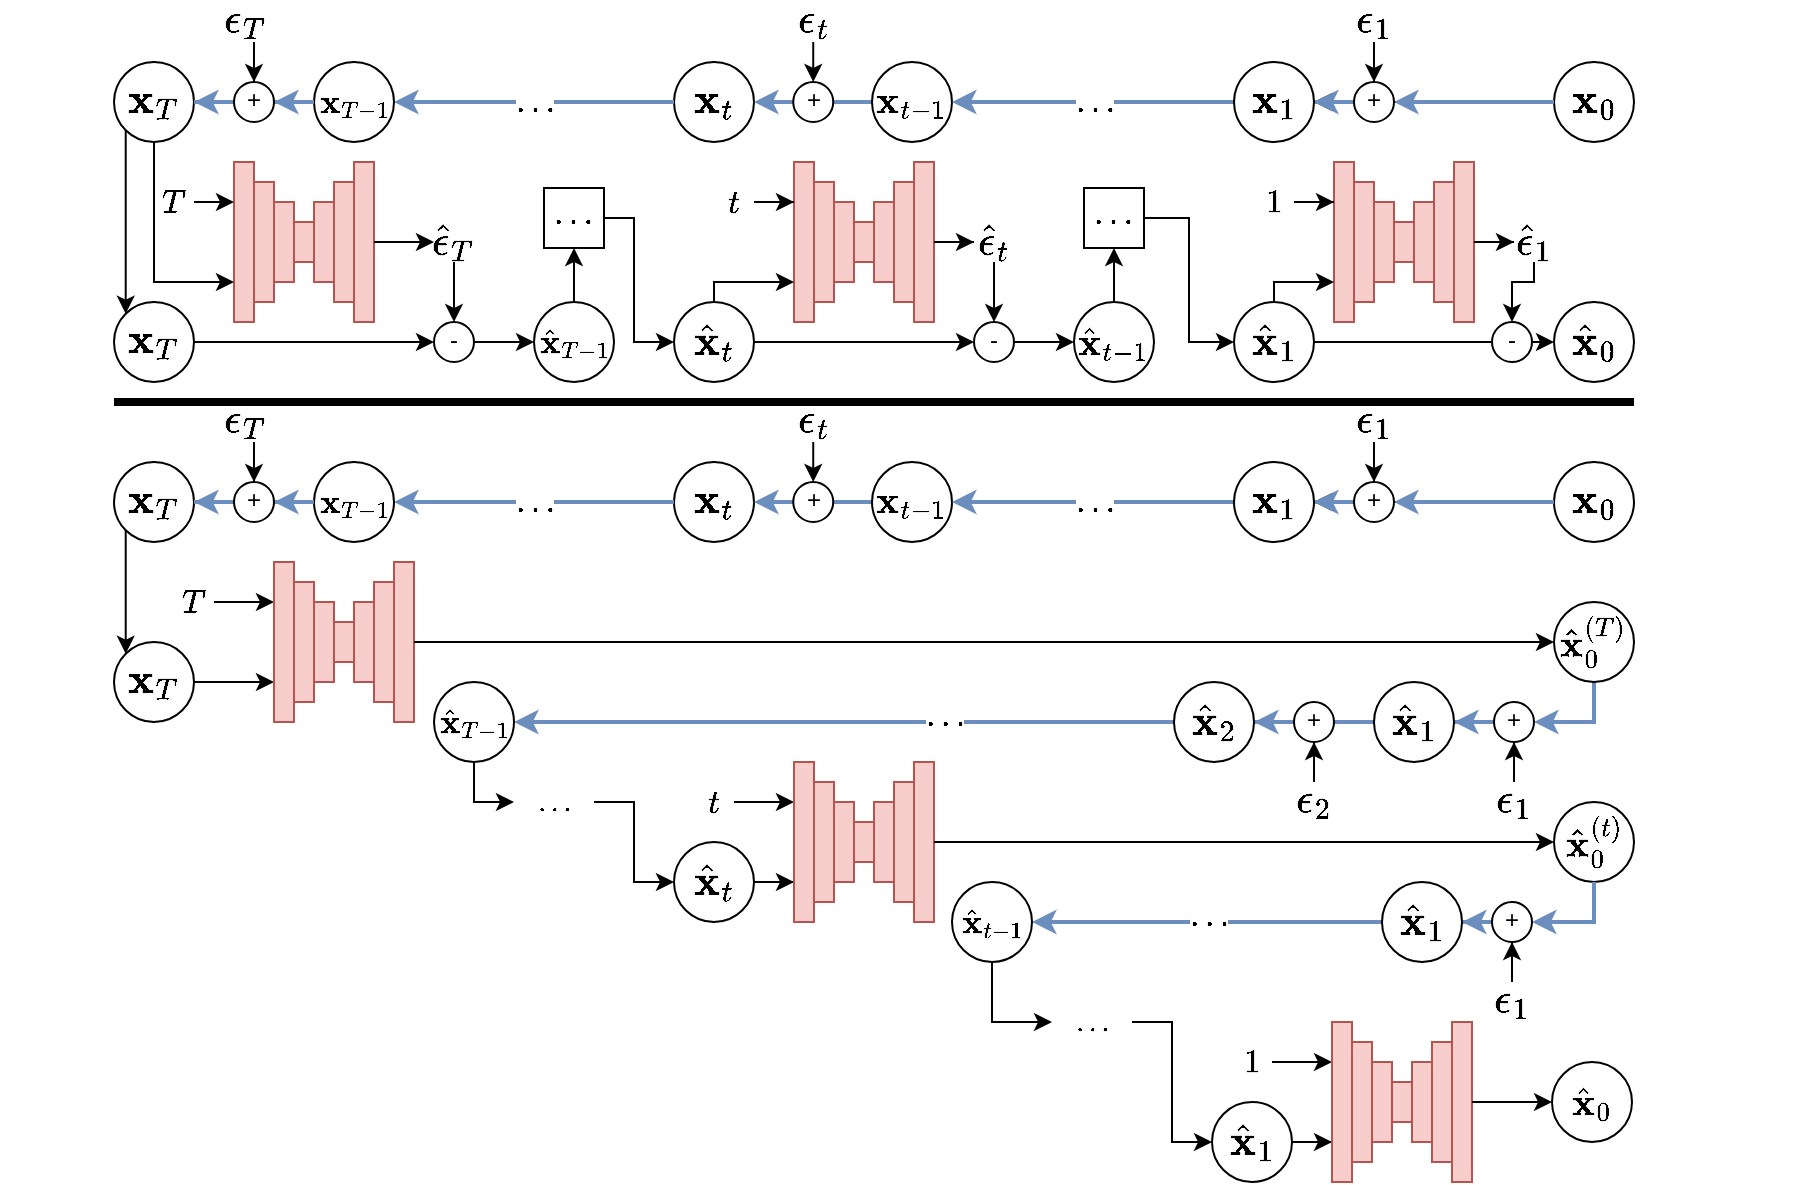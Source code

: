 <mxfile version="24.7.17">
  <diagram name="Page-1" id="1WE568LWMVHtuKM3JDja">
    <mxGraphModel dx="-811" dy="588" grid="1" gridSize="10" guides="1" tooltips="1" connect="1" arrows="1" fold="1" page="1" pageScale="1" pageWidth="827" pageHeight="1169" background="none" math="1" shadow="0">
      <root>
        <mxCell id="0" />
        <mxCell id="1" parent="0" />
        <mxCell id="pY1jZxHgJ3CI3KXNFTr0-70" value="" style="group" parent="1" vertex="1" connectable="0">
          <mxGeometry x="2020" y="130" width="70" height="80" as="geometry" />
        </mxCell>
        <mxCell id="pY1jZxHgJ3CI3KXNFTr0-71" value="" style="rounded=0;whiteSpace=wrap;html=1;fillColor=#f8cecc;strokeColor=#b85450;" parent="pY1jZxHgJ3CI3KXNFTr0-70" vertex="1">
          <mxGeometry width="10" height="80" as="geometry" />
        </mxCell>
        <mxCell id="pY1jZxHgJ3CI3KXNFTr0-72" value="" style="rounded=0;whiteSpace=wrap;html=1;fillColor=#f8cecc;strokeColor=#b85450;" parent="pY1jZxHgJ3CI3KXNFTr0-70" vertex="1">
          <mxGeometry x="10" y="10" width="10" height="60" as="geometry" />
        </mxCell>
        <mxCell id="pY1jZxHgJ3CI3KXNFTr0-73" value="" style="rounded=0;whiteSpace=wrap;html=1;fillColor=#f8cecc;strokeColor=#b85450;" parent="pY1jZxHgJ3CI3KXNFTr0-70" vertex="1">
          <mxGeometry x="20" y="20" width="10" height="40" as="geometry" />
        </mxCell>
        <mxCell id="pY1jZxHgJ3CI3KXNFTr0-74" value="" style="rounded=0;whiteSpace=wrap;html=1;fillColor=#f8cecc;strokeColor=#b85450;" parent="pY1jZxHgJ3CI3KXNFTr0-70" vertex="1">
          <mxGeometry x="30" y="30" width="10" height="20" as="geometry" />
        </mxCell>
        <mxCell id="pY1jZxHgJ3CI3KXNFTr0-75" value="" style="rounded=0;whiteSpace=wrap;html=1;fillColor=#f8cecc;strokeColor=#b85450;" parent="pY1jZxHgJ3CI3KXNFTr0-70" vertex="1">
          <mxGeometry x="40" y="20" width="10" height="40" as="geometry" />
        </mxCell>
        <mxCell id="pY1jZxHgJ3CI3KXNFTr0-76" value="" style="rounded=0;whiteSpace=wrap;html=1;fillColor=#f8cecc;strokeColor=#b85450;" parent="pY1jZxHgJ3CI3KXNFTr0-70" vertex="1">
          <mxGeometry x="50" y="10" width="10" height="60" as="geometry" />
        </mxCell>
        <mxCell id="pY1jZxHgJ3CI3KXNFTr0-77" value="" style="rounded=0;whiteSpace=wrap;html=1;fillColor=#f8cecc;strokeColor=#b85450;" parent="pY1jZxHgJ3CI3KXNFTr0-70" vertex="1">
          <mxGeometry x="60" width="10" height="80" as="geometry" />
        </mxCell>
        <mxCell id="pY1jZxHgJ3CI3KXNFTr0-83" value="" style="group" parent="1" vertex="1" connectable="0">
          <mxGeometry x="2290" y="130" width="70" height="80" as="geometry" />
        </mxCell>
        <mxCell id="pY1jZxHgJ3CI3KXNFTr0-84" value="" style="rounded=0;whiteSpace=wrap;html=1;fillColor=#f8cecc;strokeColor=#b85450;" parent="pY1jZxHgJ3CI3KXNFTr0-83" vertex="1">
          <mxGeometry width="10" height="80" as="geometry" />
        </mxCell>
        <mxCell id="pY1jZxHgJ3CI3KXNFTr0-85" value="" style="rounded=0;whiteSpace=wrap;html=1;fillColor=#f8cecc;strokeColor=#b85450;" parent="pY1jZxHgJ3CI3KXNFTr0-83" vertex="1">
          <mxGeometry x="10" y="10" width="10" height="60" as="geometry" />
        </mxCell>
        <mxCell id="pY1jZxHgJ3CI3KXNFTr0-86" value="" style="rounded=0;whiteSpace=wrap;html=1;fillColor=#f8cecc;strokeColor=#b85450;" parent="pY1jZxHgJ3CI3KXNFTr0-83" vertex="1">
          <mxGeometry x="20" y="20" width="10" height="40" as="geometry" />
        </mxCell>
        <mxCell id="pY1jZxHgJ3CI3KXNFTr0-87" value="" style="rounded=0;whiteSpace=wrap;html=1;fillColor=#f8cecc;strokeColor=#b85450;" parent="pY1jZxHgJ3CI3KXNFTr0-83" vertex="1">
          <mxGeometry x="30" y="30" width="10" height="20" as="geometry" />
        </mxCell>
        <mxCell id="pY1jZxHgJ3CI3KXNFTr0-88" value="" style="rounded=0;whiteSpace=wrap;html=1;fillColor=#f8cecc;strokeColor=#b85450;" parent="pY1jZxHgJ3CI3KXNFTr0-83" vertex="1">
          <mxGeometry x="40" y="20" width="10" height="40" as="geometry" />
        </mxCell>
        <mxCell id="pY1jZxHgJ3CI3KXNFTr0-89" value="" style="rounded=0;whiteSpace=wrap;html=1;fillColor=#f8cecc;strokeColor=#b85450;" parent="pY1jZxHgJ3CI3KXNFTr0-83" vertex="1">
          <mxGeometry x="50" y="10" width="10" height="60" as="geometry" />
        </mxCell>
        <mxCell id="pY1jZxHgJ3CI3KXNFTr0-90" value="" style="rounded=0;whiteSpace=wrap;html=1;fillColor=#f8cecc;strokeColor=#b85450;" parent="pY1jZxHgJ3CI3KXNFTr0-83" vertex="1">
          <mxGeometry x="60" width="10" height="80" as="geometry" />
        </mxCell>
        <mxCell id="pY1jZxHgJ3CI3KXNFTr0-92" value="&#xa;" style="group" parent="1" vertex="1" connectable="0">
          <mxGeometry x="1740" y="130" width="70" height="80" as="geometry" />
        </mxCell>
        <mxCell id="pY1jZxHgJ3CI3KXNFTr0-93" value="" style="rounded=0;whiteSpace=wrap;html=1;fillColor=#f8cecc;strokeColor=#b85450;" parent="pY1jZxHgJ3CI3KXNFTr0-92" vertex="1">
          <mxGeometry width="10" height="80" as="geometry" />
        </mxCell>
        <mxCell id="pY1jZxHgJ3CI3KXNFTr0-94" value="" style="rounded=0;whiteSpace=wrap;html=1;fillColor=#f8cecc;strokeColor=#b85450;" parent="pY1jZxHgJ3CI3KXNFTr0-92" vertex="1">
          <mxGeometry x="10" y="10" width="10" height="60" as="geometry" />
        </mxCell>
        <mxCell id="pY1jZxHgJ3CI3KXNFTr0-95" value="" style="rounded=0;whiteSpace=wrap;html=1;fillColor=#f8cecc;strokeColor=#b85450;" parent="pY1jZxHgJ3CI3KXNFTr0-92" vertex="1">
          <mxGeometry x="20" y="20" width="10" height="40" as="geometry" />
        </mxCell>
        <mxCell id="pY1jZxHgJ3CI3KXNFTr0-96" value="" style="rounded=0;whiteSpace=wrap;html=1;fillColor=#f8cecc;strokeColor=#b85450;" parent="pY1jZxHgJ3CI3KXNFTr0-92" vertex="1">
          <mxGeometry x="30" y="30" width="10" height="20" as="geometry" />
        </mxCell>
        <mxCell id="pY1jZxHgJ3CI3KXNFTr0-97" value="" style="rounded=0;whiteSpace=wrap;html=1;fillColor=#f8cecc;strokeColor=#b85450;" parent="pY1jZxHgJ3CI3KXNFTr0-92" vertex="1">
          <mxGeometry x="40" y="20" width="10" height="40" as="geometry" />
        </mxCell>
        <mxCell id="pY1jZxHgJ3CI3KXNFTr0-98" value="" style="rounded=0;whiteSpace=wrap;html=1;fillColor=#f8cecc;strokeColor=#b85450;" parent="pY1jZxHgJ3CI3KXNFTr0-92" vertex="1">
          <mxGeometry x="50" y="10" width="10" height="60" as="geometry" />
        </mxCell>
        <mxCell id="pY1jZxHgJ3CI3KXNFTr0-99" value="" style="rounded=0;whiteSpace=wrap;html=1;fillColor=#f8cecc;strokeColor=#b85450;" parent="pY1jZxHgJ3CI3KXNFTr0-92" vertex="1">
          <mxGeometry x="60" width="10" height="80" as="geometry" />
        </mxCell>
        <mxCell id="F7V0XHEb_DyPJBrBkUIh-5" style="edgeStyle=orthogonalEdgeStyle;rounded=0;orthogonalLoop=1;jettySize=auto;html=1;entryX=0.5;entryY=0;entryDx=0;entryDy=0;" parent="1" source="pY1jZxHgJ3CI3KXNFTr0-109" target="tjQHPkJ3rP1CHwiMBpwy-109" edge="1">
          <mxGeometry relative="1" as="geometry" />
        </mxCell>
        <mxCell id="pY1jZxHgJ3CI3KXNFTr0-109" value="$$\hat{\epsilon}_{T}$$" style="text;html=1;align=center;verticalAlign=middle;whiteSpace=wrap;rounded=0;fontSize=18;" parent="1" vertex="1">
          <mxGeometry x="1840" y="160" width="20" height="20" as="geometry" />
        </mxCell>
        <mxCell id="F7V0XHEb_DyPJBrBkUIh-3" style="edgeStyle=orthogonalEdgeStyle;rounded=0;orthogonalLoop=1;jettySize=auto;html=1;entryX=0.5;entryY=0;entryDx=0;entryDy=0;" parent="1" source="pY1jZxHgJ3CI3KXNFTr0-113" target="tjQHPkJ3rP1CHwiMBpwy-119" edge="1">
          <mxGeometry relative="1" as="geometry" />
        </mxCell>
        <mxCell id="pY1jZxHgJ3CI3KXNFTr0-113" value="$$\hat{\epsilon}_{t}$$" style="text;html=1;align=center;verticalAlign=middle;whiteSpace=wrap;rounded=0;fontSize=18;" parent="1" vertex="1">
          <mxGeometry x="2110" y="160" width="20" height="20" as="geometry" />
        </mxCell>
        <mxCell id="yzG6jV1Aqq2Yb8oF7Ht_-13" style="edgeStyle=orthogonalEdgeStyle;rounded=0;orthogonalLoop=1;jettySize=auto;html=1;entryX=0.5;entryY=0;entryDx=0;entryDy=0;exitX=0.5;exitY=1;exitDx=0;exitDy=0;" edge="1" parent="1" source="pY1jZxHgJ3CI3KXNFTr0-115" target="yzG6jV1Aqq2Yb8oF7Ht_-12">
          <mxGeometry relative="1" as="geometry">
            <Array as="points">
              <mxPoint x="2390" y="190" />
              <mxPoint x="2379" y="190" />
            </Array>
          </mxGeometry>
        </mxCell>
        <mxCell id="pY1jZxHgJ3CI3KXNFTr0-115" value="$$\hat{\epsilon}_{1}$$" style="text;html=1;align=center;verticalAlign=middle;whiteSpace=wrap;rounded=0;fontSize=18;" parent="1" vertex="1">
          <mxGeometry x="2380" y="160" width="20" height="20" as="geometry" />
        </mxCell>
        <mxCell id="pY1jZxHgJ3CI3KXNFTr0-150" value="$$\hat{\mathbf{x}}_{0}$$" style="ellipse;whiteSpace=wrap;html=1;aspect=fixed;fontSize=18;fillColor=default;" parent="1" vertex="1">
          <mxGeometry x="2400" y="200" width="40" height="40" as="geometry" />
        </mxCell>
        <mxCell id="pY1jZxHgJ3CI3KXNFTr0-280" style="edgeStyle=orthogonalEdgeStyle;rounded=0;orthogonalLoop=1;jettySize=auto;html=1;entryX=0;entryY=0.25;entryDx=0;entryDy=0;" parent="1" target="pY1jZxHgJ3CI3KXNFTr0-93" edge="1">
          <mxGeometry relative="1" as="geometry">
            <mxPoint x="1720" y="150.029" as="sourcePoint" />
          </mxGeometry>
        </mxCell>
        <mxCell id="pY1jZxHgJ3CI3KXNFTr0-279" value="$$T$$" style="text;html=1;align=center;verticalAlign=middle;whiteSpace=wrap;rounded=0;fontSize=14;" parent="1" vertex="1">
          <mxGeometry x="1700" y="135" width="20" height="30" as="geometry" />
        </mxCell>
        <mxCell id="pY1jZxHgJ3CI3KXNFTr0-299" style="edgeStyle=orthogonalEdgeStyle;rounded=0;orthogonalLoop=1;jettySize=auto;html=1;entryX=0;entryY=0.25;entryDx=0;entryDy=0;" parent="1" source="pY1jZxHgJ3CI3KXNFTr0-281" target="pY1jZxHgJ3CI3KXNFTr0-71" edge="1">
          <mxGeometry relative="1" as="geometry" />
        </mxCell>
        <mxCell id="pY1jZxHgJ3CI3KXNFTr0-281" value="$$t$$" style="text;html=1;align=center;verticalAlign=middle;whiteSpace=wrap;rounded=0;fontSize=14;" parent="1" vertex="1">
          <mxGeometry x="1980" y="135" width="20" height="30" as="geometry" />
        </mxCell>
        <mxCell id="pY1jZxHgJ3CI3KXNFTr0-310" style="edgeStyle=orthogonalEdgeStyle;rounded=0;orthogonalLoop=1;jettySize=auto;html=1;entryX=0;entryY=0.25;entryDx=0;entryDy=0;" parent="1" source="pY1jZxHgJ3CI3KXNFTr0-284" target="pY1jZxHgJ3CI3KXNFTr0-84" edge="1">
          <mxGeometry relative="1" as="geometry" />
        </mxCell>
        <mxCell id="pY1jZxHgJ3CI3KXNFTr0-284" value="$$1$$" style="text;html=1;align=center;verticalAlign=middle;whiteSpace=wrap;rounded=0;fontSize=14;" parent="1" vertex="1">
          <mxGeometry x="2250" y="135" width="20" height="30" as="geometry" />
        </mxCell>
        <mxCell id="tjQHPkJ3rP1CHwiMBpwy-102" style="edgeStyle=orthogonalEdgeStyle;rounded=0;orthogonalLoop=1;jettySize=auto;html=1;entryX=0;entryY=0.75;entryDx=0;entryDy=0;" parent="1" source="tjQHPkJ3rP1CHwiMBpwy-76" target="pY1jZxHgJ3CI3KXNFTr0-93" edge="1">
          <mxGeometry relative="1" as="geometry">
            <Array as="points">
              <mxPoint x="1700" y="190" />
            </Array>
          </mxGeometry>
        </mxCell>
        <mxCell id="tjQHPkJ3rP1CHwiMBpwy-76" value="$$\mathbf{x}_{T}$$" style="ellipse;whiteSpace=wrap;html=1;aspect=fixed;fontSize=18;fillColor=default;" parent="1" vertex="1">
          <mxGeometry x="1680" y="80" width="40" height="40" as="geometry" />
        </mxCell>
        <mxCell id="tjQHPkJ3rP1CHwiMBpwy-83" value="" style="edgeStyle=orthogonalEdgeStyle;rounded=0;orthogonalLoop=1;jettySize=auto;html=1;entryX=1;entryY=0.5;entryDx=0;entryDy=0;fillColor=#dae8fc;strokeColor=#6c8ebf;strokeWidth=2;" parent="1" source="tjQHPkJ3rP1CHwiMBpwy-92" target="tjQHPkJ3rP1CHwiMBpwy-76" edge="1">
          <mxGeometry relative="1" as="geometry" />
        </mxCell>
        <mxCell id="tjQHPkJ3rP1CHwiMBpwy-112" style="edgeStyle=orthogonalEdgeStyle;rounded=0;orthogonalLoop=1;jettySize=auto;html=1;entryX=0;entryY=0.75;entryDx=0;entryDy=0;exitX=0.5;exitY=0;exitDx=0;exitDy=0;" parent="1" source="yzG6jV1Aqq2Yb8oF7Ht_-1" target="pY1jZxHgJ3CI3KXNFTr0-71" edge="1">
          <mxGeometry relative="1" as="geometry">
            <Array as="points">
              <mxPoint x="1980" y="190" />
            </Array>
          </mxGeometry>
        </mxCell>
        <mxCell id="tjQHPkJ3rP1CHwiMBpwy-77" value="$$\mathbf{x}_{t}$$" style="ellipse;whiteSpace=wrap;html=1;aspect=fixed;fontSize=18;fillColor=default;" parent="1" vertex="1">
          <mxGeometry x="1960" y="80" width="40" height="40" as="geometry" />
        </mxCell>
        <mxCell id="tjQHPkJ3rP1CHwiMBpwy-82" style="edgeStyle=orthogonalEdgeStyle;rounded=0;orthogonalLoop=1;jettySize=auto;html=1;entryX=1;entryY=0.5;entryDx=0;entryDy=0;fillColor=#dae8fc;strokeColor=#6c8ebf;strokeWidth=2;" parent="1" source="tjQHPkJ3rP1CHwiMBpwy-78" target="tjQHPkJ3rP1CHwiMBpwy-77" edge="1">
          <mxGeometry relative="1" as="geometry" />
        </mxCell>
        <mxCell id="tjQHPkJ3rP1CHwiMBpwy-78" value="$$\mathbf{x}_{t-1}$$" style="ellipse;whiteSpace=wrap;html=1;aspect=fixed;fontSize=16;fillColor=default;" parent="1" vertex="1">
          <mxGeometry x="2059" y="80" width="40" height="40" as="geometry" />
        </mxCell>
        <mxCell id="tjQHPkJ3rP1CHwiMBpwy-81" value="&lt;span style=&quot;text-wrap: wrap; background-color: rgb(251, 251, 251);&quot;&gt;&lt;font style=&quot;font-size: 14px;&quot;&gt;$$...$$&lt;/font&gt;&lt;/span&gt;" style="edgeStyle=orthogonalEdgeStyle;rounded=0;orthogonalLoop=1;jettySize=auto;html=1;entryX=1;entryY=0.5;entryDx=0;entryDy=0;fillColor=#dae8fc;strokeColor=#6c8ebf;strokeWidth=2;" parent="1" source="tjQHPkJ3rP1CHwiMBpwy-84" target="tjQHPkJ3rP1CHwiMBpwy-78" edge="1">
          <mxGeometry relative="1" as="geometry" />
        </mxCell>
        <mxCell id="tjQHPkJ3rP1CHwiMBpwy-124" value="" style="edgeStyle=orthogonalEdgeStyle;rounded=0;orthogonalLoop=1;jettySize=auto;html=1;" parent="1" source="tjQHPkJ3rP1CHwiMBpwy-79" target="tjQHPkJ3rP1CHwiMBpwy-84" edge="1">
          <mxGeometry relative="1" as="geometry" />
        </mxCell>
        <mxCell id="tjQHPkJ3rP1CHwiMBpwy-79" value="$$\mathbf{x}_{0}$$" style="ellipse;whiteSpace=wrap;html=1;aspect=fixed;fontSize=18;fillColor=default;" parent="1" vertex="1">
          <mxGeometry x="2400" y="80" width="40" height="40" as="geometry" />
        </mxCell>
        <mxCell id="tjQHPkJ3rP1CHwiMBpwy-85" value="" style="edgeStyle=orthogonalEdgeStyle;rounded=0;orthogonalLoop=1;jettySize=auto;html=1;entryX=1;entryY=0.5;entryDx=0;entryDy=0;strokeWidth=2;fillColor=#dae8fc;strokeColor=#6c8ebf;" parent="1" source="tjQHPkJ3rP1CHwiMBpwy-86" target="tjQHPkJ3rP1CHwiMBpwy-84" edge="1">
          <mxGeometry relative="1" as="geometry">
            <mxPoint x="2340" y="100" as="sourcePoint" />
            <mxPoint x="2139" y="100" as="targetPoint" />
          </mxGeometry>
        </mxCell>
        <mxCell id="tjQHPkJ3rP1CHwiMBpwy-129" style="edgeStyle=orthogonalEdgeStyle;rounded=0;orthogonalLoop=1;jettySize=auto;html=1;entryX=0;entryY=0.75;entryDx=0;entryDy=0;exitX=0.5;exitY=0;exitDx=0;exitDy=0;" parent="1" source="yzG6jV1Aqq2Yb8oF7Ht_-9" target="pY1jZxHgJ3CI3KXNFTr0-84" edge="1">
          <mxGeometry relative="1" as="geometry">
            <Array as="points">
              <mxPoint x="2260" y="190" />
            </Array>
            <mxPoint x="2250" y="200" as="sourcePoint" />
          </mxGeometry>
        </mxCell>
        <mxCell id="tjQHPkJ3rP1CHwiMBpwy-84" value="$$\mathbf{x}_{1}$$" style="ellipse;whiteSpace=wrap;html=1;aspect=fixed;fontSize=18;fillColor=default;" parent="1" vertex="1">
          <mxGeometry x="2240" y="80" width="40" height="40" as="geometry" />
        </mxCell>
        <mxCell id="tjQHPkJ3rP1CHwiMBpwy-88" style="edgeStyle=orthogonalEdgeStyle;rounded=0;orthogonalLoop=1;jettySize=auto;html=1;entryX=0.5;entryY=0;entryDx=0;entryDy=0;" parent="1" source="tjQHPkJ3rP1CHwiMBpwy-87" target="tjQHPkJ3rP1CHwiMBpwy-86" edge="1">
          <mxGeometry relative="1" as="geometry" />
        </mxCell>
        <mxCell id="tjQHPkJ3rP1CHwiMBpwy-87" value="$$\epsilon_{1}$$" style="text;html=1;align=center;verticalAlign=middle;whiteSpace=wrap;rounded=0;fontSize=18;rotation=0;spacingTop=0;spacingRight=0;" parent="1" vertex="1">
          <mxGeometry x="2300" y="50" width="20" height="20" as="geometry" />
        </mxCell>
        <mxCell id="tjQHPkJ3rP1CHwiMBpwy-96" style="edgeStyle=orthogonalEdgeStyle;rounded=0;orthogonalLoop=1;jettySize=auto;html=1;entryX=0.5;entryY=0;entryDx=0;entryDy=0;" parent="1" source="tjQHPkJ3rP1CHwiMBpwy-89" target="tjQHPkJ3rP1CHwiMBpwy-92" edge="1">
          <mxGeometry relative="1" as="geometry" />
        </mxCell>
        <mxCell id="tjQHPkJ3rP1CHwiMBpwy-89" value="$$\epsilon_{T}$$" style="text;html=1;align=center;verticalAlign=middle;whiteSpace=wrap;rounded=0;fontSize=18;rotation=0;spacingTop=0;spacingRight=8;" parent="1" vertex="1">
          <mxGeometry x="1735" y="50" width="30" height="20" as="geometry" />
        </mxCell>
        <mxCell id="tjQHPkJ3rP1CHwiMBpwy-91" value="&lt;span style=&quot;text-wrap: wrap; background-color: rgb(251, 251, 251);&quot;&gt;&lt;font style=&quot;font-size: 14px;&quot;&gt;$$...$$&lt;/font&gt;&lt;/span&gt;" style="edgeStyle=orthogonalEdgeStyle;rounded=0;orthogonalLoop=1;jettySize=auto;html=1;entryX=1;entryY=0.5;entryDx=0;entryDy=0;fillColor=#dae8fc;strokeColor=#6c8ebf;strokeWidth=2;" parent="1" source="tjQHPkJ3rP1CHwiMBpwy-77" target="tjQHPkJ3rP1CHwiMBpwy-90" edge="1">
          <mxGeometry relative="1" as="geometry">
            <mxPoint x="1920" y="100" as="sourcePoint" />
            <mxPoint x="1720" y="100" as="targetPoint" />
          </mxGeometry>
        </mxCell>
        <mxCell id="tjQHPkJ3rP1CHwiMBpwy-90" value="$$\mathbf{x}_{T-1}$$" style="ellipse;whiteSpace=wrap;html=1;aspect=fixed;fontSize=14;fillColor=default;" parent="1" vertex="1">
          <mxGeometry x="1780" y="80" width="40" height="40" as="geometry" />
        </mxCell>
        <mxCell id="tjQHPkJ3rP1CHwiMBpwy-93" value="" style="edgeStyle=orthogonalEdgeStyle;rounded=0;orthogonalLoop=1;jettySize=auto;html=1;entryX=1;entryY=0.5;entryDx=0;entryDy=0;fillColor=#dae8fc;strokeColor=#6c8ebf;strokeWidth=2;" parent="1" source="tjQHPkJ3rP1CHwiMBpwy-90" target="tjQHPkJ3rP1CHwiMBpwy-92" edge="1">
          <mxGeometry relative="1" as="geometry">
            <mxPoint x="1780" y="100" as="sourcePoint" />
            <mxPoint x="1720" y="100" as="targetPoint" />
          </mxGeometry>
        </mxCell>
        <mxCell id="tjQHPkJ3rP1CHwiMBpwy-92" value="+" style="ellipse;whiteSpace=wrap;html=1;spacingTop=-2;" parent="1" vertex="1">
          <mxGeometry x="1740" y="90" width="20" height="20" as="geometry" />
        </mxCell>
        <mxCell id="tjQHPkJ3rP1CHwiMBpwy-97" value="+" style="ellipse;whiteSpace=wrap;html=1;spacingTop=-2;" parent="1" vertex="1">
          <mxGeometry x="2019.62" y="90" width="20" height="20" as="geometry" />
        </mxCell>
        <mxCell id="tjQHPkJ3rP1CHwiMBpwy-98" style="edgeStyle=orthogonalEdgeStyle;rounded=0;orthogonalLoop=1;jettySize=auto;html=1;entryX=0.5;entryY=0;entryDx=0;entryDy=0;exitX=0.5;exitY=1;exitDx=0;exitDy=0;" parent="1" source="tjQHPkJ3rP1CHwiMBpwy-99" target="tjQHPkJ3rP1CHwiMBpwy-97" edge="1">
          <mxGeometry relative="1" as="geometry">
            <mxPoint x="2029.62" y="140" as="sourcePoint" />
          </mxGeometry>
        </mxCell>
        <mxCell id="tjQHPkJ3rP1CHwiMBpwy-99" value="$$\epsilon_{t}$$" style="text;html=1;align=center;verticalAlign=middle;whiteSpace=wrap;rounded=0;fontSize=18;rotation=0;spacingTop=0;spacingRight=0;" parent="1" vertex="1">
          <mxGeometry x="2014.74" y="50" width="29.75" height="20" as="geometry" />
        </mxCell>
        <mxCell id="tjQHPkJ3rP1CHwiMBpwy-101" style="edgeStyle=orthogonalEdgeStyle;rounded=0;orthogonalLoop=1;jettySize=auto;html=1;entryX=0;entryY=0.5;entryDx=0;entryDy=0;" parent="1" source="pY1jZxHgJ3CI3KXNFTr0-99" target="pY1jZxHgJ3CI3KXNFTr0-109" edge="1">
          <mxGeometry relative="1" as="geometry" />
        </mxCell>
        <mxCell id="yzG6jV1Aqq2Yb8oF7Ht_-4" style="edgeStyle=orthogonalEdgeStyle;rounded=0;orthogonalLoop=1;jettySize=auto;html=1;entryX=0.5;entryY=1;entryDx=0;entryDy=0;" edge="1" parent="1" source="tjQHPkJ3rP1CHwiMBpwy-106" target="yzG6jV1Aqq2Yb8oF7Ht_-3">
          <mxGeometry relative="1" as="geometry" />
        </mxCell>
        <mxCell id="tjQHPkJ3rP1CHwiMBpwy-106" value="$$\hat{\mathbf{x}}_{T-1}$$" style="ellipse;whiteSpace=wrap;html=1;aspect=fixed;fontSize=14;fillColor=default;" parent="1" vertex="1">
          <mxGeometry x="1890" y="200" width="40" height="40" as="geometry" />
        </mxCell>
        <mxCell id="tjQHPkJ3rP1CHwiMBpwy-110" value="" style="edgeStyle=orthogonalEdgeStyle;rounded=0;orthogonalLoop=1;jettySize=auto;html=1;entryX=0;entryY=0.5;entryDx=0;entryDy=0;exitX=0.5;exitY=1;exitDx=0;exitDy=0;" parent="1" source="F7V0XHEb_DyPJBrBkUIh-94" target="tjQHPkJ3rP1CHwiMBpwy-109" edge="1">
          <mxGeometry relative="1" as="geometry">
            <mxPoint x="1700" y="120" as="sourcePoint" />
            <mxPoint x="1950" y="320" as="targetPoint" />
            <Array as="points">
              <mxPoint x="1700" y="220" />
            </Array>
          </mxGeometry>
        </mxCell>
        <mxCell id="tjQHPkJ3rP1CHwiMBpwy-111" style="edgeStyle=orthogonalEdgeStyle;rounded=0;orthogonalLoop=1;jettySize=auto;html=1;entryX=0;entryY=0.5;entryDx=0;entryDy=0;" parent="1" source="tjQHPkJ3rP1CHwiMBpwy-109" target="tjQHPkJ3rP1CHwiMBpwy-106" edge="1">
          <mxGeometry relative="1" as="geometry" />
        </mxCell>
        <mxCell id="tjQHPkJ3rP1CHwiMBpwy-109" value="-" style="ellipse;whiteSpace=wrap;html=1;spacingTop=-2;" parent="1" vertex="1">
          <mxGeometry x="1840" y="210" width="20" height="20" as="geometry" />
        </mxCell>
        <mxCell id="yzG6jV1Aqq2Yb8oF7Ht_-8" style="edgeStyle=orthogonalEdgeStyle;rounded=0;orthogonalLoop=1;jettySize=auto;html=1;entryX=0.5;entryY=1;entryDx=0;entryDy=0;" edge="1" parent="1" source="tjQHPkJ3rP1CHwiMBpwy-117" target="yzG6jV1Aqq2Yb8oF7Ht_-7">
          <mxGeometry relative="1" as="geometry" />
        </mxCell>
        <mxCell id="tjQHPkJ3rP1CHwiMBpwy-117" value="$$\hat{\mathbf{x}}_{t-1}$$" style="ellipse;whiteSpace=wrap;html=1;aspect=fixed;fontSize=16;fillColor=default;" parent="1" vertex="1">
          <mxGeometry x="2160" y="200" width="40" height="40" as="geometry" />
        </mxCell>
        <mxCell id="F7V0XHEb_DyPJBrBkUIh-4" style="edgeStyle=orthogonalEdgeStyle;rounded=0;orthogonalLoop=1;jettySize=auto;html=1;entryX=0;entryY=0.5;entryDx=0;entryDy=0;" parent="1" source="tjQHPkJ3rP1CHwiMBpwy-119" target="tjQHPkJ3rP1CHwiMBpwy-117" edge="1">
          <mxGeometry relative="1" as="geometry" />
        </mxCell>
        <mxCell id="tjQHPkJ3rP1CHwiMBpwy-119" value="-" style="ellipse;whiteSpace=wrap;html=1;spacingTop=-2;" parent="1" vertex="1">
          <mxGeometry x="2110" y="210" width="20" height="20" as="geometry" />
        </mxCell>
        <mxCell id="tjQHPkJ3rP1CHwiMBpwy-125" value="" style="edgeStyle=orthogonalEdgeStyle;rounded=0;orthogonalLoop=1;jettySize=auto;html=1;entryX=1;entryY=0.5;entryDx=0;entryDy=0;strokeWidth=2;fillColor=#dae8fc;strokeColor=#6c8ebf;" parent="1" source="tjQHPkJ3rP1CHwiMBpwy-79" target="tjQHPkJ3rP1CHwiMBpwy-86" edge="1">
          <mxGeometry relative="1" as="geometry">
            <mxPoint x="2340" y="100" as="sourcePoint" />
            <mxPoint x="2280" y="100" as="targetPoint" />
          </mxGeometry>
        </mxCell>
        <mxCell id="tjQHPkJ3rP1CHwiMBpwy-86" value="+" style="ellipse;whiteSpace=wrap;html=1;spacingTop=-2;" parent="1" vertex="1">
          <mxGeometry x="2300" y="90" width="20" height="20" as="geometry" />
        </mxCell>
        <mxCell id="F7V0XHEb_DyPJBrBkUIh-1" style="edgeStyle=orthogonalEdgeStyle;rounded=0;orthogonalLoop=1;jettySize=auto;html=1;entryX=0;entryY=0.5;entryDx=0;entryDy=0;" parent="1" source="pY1jZxHgJ3CI3KXNFTr0-90" target="pY1jZxHgJ3CI3KXNFTr0-115" edge="1">
          <mxGeometry relative="1" as="geometry" />
        </mxCell>
        <mxCell id="F7V0XHEb_DyPJBrBkUIh-2" style="edgeStyle=orthogonalEdgeStyle;rounded=0;orthogonalLoop=1;jettySize=auto;html=1;entryX=0;entryY=0.5;entryDx=0;entryDy=0;" parent="1" source="pY1jZxHgJ3CI3KXNFTr0-77" target="pY1jZxHgJ3CI3KXNFTr0-113" edge="1">
          <mxGeometry relative="1" as="geometry" />
        </mxCell>
        <mxCell id="F7V0XHEb_DyPJBrBkUIh-133" style="edgeStyle=orthogonalEdgeStyle;rounded=0;orthogonalLoop=1;jettySize=auto;html=1;exitX=0;exitY=1;exitDx=0;exitDy=0;entryX=0;entryY=0;entryDx=0;entryDy=0;" parent="1" source="F7V0XHEb_DyPJBrBkUIh-7" target="F7V0XHEb_DyPJBrBkUIh-30" edge="1">
          <mxGeometry relative="1" as="geometry" />
        </mxCell>
        <mxCell id="F7V0XHEb_DyPJBrBkUIh-7" value="$$\mathbf{x}_{T}$$" style="ellipse;whiteSpace=wrap;html=1;aspect=fixed;fontSize=18;fillColor=default;" parent="1" vertex="1">
          <mxGeometry x="1680" y="280" width="40" height="40" as="geometry" />
        </mxCell>
        <mxCell id="F7V0XHEb_DyPJBrBkUIh-8" value="" style="edgeStyle=orthogonalEdgeStyle;rounded=0;orthogonalLoop=1;jettySize=auto;html=1;entryX=1;entryY=0.5;entryDx=0;entryDy=0;strokeWidth=2;fillColor=#dae8fc;strokeColor=#6c8ebf;" parent="1" source="F7V0XHEb_DyPJBrBkUIh-24" target="F7V0XHEb_DyPJBrBkUIh-7" edge="1">
          <mxGeometry relative="1" as="geometry" />
        </mxCell>
        <mxCell id="F7V0XHEb_DyPJBrBkUIh-9" value="$$\mathbf{x}_{t}$$" style="ellipse;whiteSpace=wrap;html=1;aspect=fixed;fontSize=18;fillColor=default;" parent="1" vertex="1">
          <mxGeometry x="1960" y="280" width="40" height="40" as="geometry" />
        </mxCell>
        <mxCell id="F7V0XHEb_DyPJBrBkUIh-10" style="edgeStyle=orthogonalEdgeStyle;rounded=0;orthogonalLoop=1;jettySize=auto;html=1;entryX=1;entryY=0.5;entryDx=0;entryDy=0;strokeWidth=2;fillColor=#dae8fc;strokeColor=#6c8ebf;" parent="1" source="F7V0XHEb_DyPJBrBkUIh-11" target="F7V0XHEb_DyPJBrBkUIh-9" edge="1">
          <mxGeometry relative="1" as="geometry" />
        </mxCell>
        <mxCell id="F7V0XHEb_DyPJBrBkUIh-11" value="$$\mathbf{x}_{t-1}$$" style="ellipse;whiteSpace=wrap;html=1;aspect=fixed;fontSize=16;fillColor=default;" parent="1" vertex="1">
          <mxGeometry x="2059" y="280" width="40" height="40" as="geometry" />
        </mxCell>
        <mxCell id="F7V0XHEb_DyPJBrBkUIh-12" value="&lt;span style=&quot;text-wrap: wrap; background-color: rgb(251, 251, 251);&quot;&gt;&lt;font style=&quot;font-size: 14px;&quot;&gt;$$...$$&lt;/font&gt;&lt;/span&gt;" style="edgeStyle=orthogonalEdgeStyle;rounded=0;orthogonalLoop=1;jettySize=auto;html=1;entryX=1;entryY=0.5;entryDx=0;entryDy=0;strokeWidth=2;fillColor=#dae8fc;strokeColor=#6c8ebf;" parent="1" source="F7V0XHEb_DyPJBrBkUIh-16" target="F7V0XHEb_DyPJBrBkUIh-11" edge="1">
          <mxGeometry relative="1" as="geometry" />
        </mxCell>
        <mxCell id="F7V0XHEb_DyPJBrBkUIh-13" value="" style="edgeStyle=orthogonalEdgeStyle;rounded=0;orthogonalLoop=1;jettySize=auto;html=1;" parent="1" source="F7V0XHEb_DyPJBrBkUIh-14" target="F7V0XHEb_DyPJBrBkUIh-16" edge="1">
          <mxGeometry relative="1" as="geometry" />
        </mxCell>
        <mxCell id="F7V0XHEb_DyPJBrBkUIh-14" value="$$\mathbf{x}_{0}$$" style="ellipse;whiteSpace=wrap;html=1;aspect=fixed;fontSize=18;fillColor=default;" parent="1" vertex="1">
          <mxGeometry x="2400" y="280" width="40" height="40" as="geometry" />
        </mxCell>
        <mxCell id="F7V0XHEb_DyPJBrBkUIh-15" value="" style="edgeStyle=orthogonalEdgeStyle;rounded=0;orthogonalLoop=1;jettySize=auto;html=1;entryX=1;entryY=0.5;entryDx=0;entryDy=0;strokeWidth=2;fillColor=#dae8fc;strokeColor=#6c8ebf;" parent="1" source="F7V0XHEb_DyPJBrBkUIh-29" target="F7V0XHEb_DyPJBrBkUIh-16" edge="1">
          <mxGeometry relative="1" as="geometry">
            <mxPoint x="2340" y="300" as="sourcePoint" />
            <mxPoint x="2139" y="300" as="targetPoint" />
          </mxGeometry>
        </mxCell>
        <mxCell id="F7V0XHEb_DyPJBrBkUIh-16" value="$$\mathbf{x}_{1}$$" style="ellipse;whiteSpace=wrap;html=1;aspect=fixed;fontSize=18;fillColor=default;" parent="1" vertex="1">
          <mxGeometry x="2240" y="280" width="40" height="40" as="geometry" />
        </mxCell>
        <mxCell id="F7V0XHEb_DyPJBrBkUIh-17" style="edgeStyle=orthogonalEdgeStyle;rounded=0;orthogonalLoop=1;jettySize=auto;html=1;entryX=0.5;entryY=0;entryDx=0;entryDy=0;" parent="1" source="F7V0XHEb_DyPJBrBkUIh-18" target="F7V0XHEb_DyPJBrBkUIh-29" edge="1">
          <mxGeometry relative="1" as="geometry" />
        </mxCell>
        <mxCell id="F7V0XHEb_DyPJBrBkUIh-18" value="$$\epsilon_{1}$$" style="text;html=1;align=center;verticalAlign=middle;whiteSpace=wrap;rounded=0;fontSize=18;rotation=0;spacingTop=0;spacingRight=0;" parent="1" vertex="1">
          <mxGeometry x="2300" y="250" width="20" height="20" as="geometry" />
        </mxCell>
        <mxCell id="F7V0XHEb_DyPJBrBkUIh-19" style="edgeStyle=orthogonalEdgeStyle;rounded=0;orthogonalLoop=1;jettySize=auto;html=1;entryX=0.5;entryY=0;entryDx=0;entryDy=0;" parent="1" source="F7V0XHEb_DyPJBrBkUIh-20" target="F7V0XHEb_DyPJBrBkUIh-24" edge="1">
          <mxGeometry relative="1" as="geometry" />
        </mxCell>
        <mxCell id="F7V0XHEb_DyPJBrBkUIh-20" value="$$\epsilon_{T}$$" style="text;html=1;align=center;verticalAlign=middle;whiteSpace=wrap;rounded=0;fontSize=18;rotation=0;spacingTop=0;spacingRight=8;" parent="1" vertex="1">
          <mxGeometry x="1735" y="250" width="30" height="20" as="geometry" />
        </mxCell>
        <mxCell id="F7V0XHEb_DyPJBrBkUIh-21" value="&lt;span style=&quot;text-wrap: wrap; background-color: rgb(251, 251, 251);&quot;&gt;&lt;font style=&quot;font-size: 14px;&quot;&gt;$$...$$&lt;/font&gt;&lt;/span&gt;" style="edgeStyle=orthogonalEdgeStyle;rounded=0;orthogonalLoop=1;jettySize=auto;html=1;entryX=1;entryY=0.5;entryDx=0;entryDy=0;strokeWidth=2;fillColor=#dae8fc;strokeColor=#6c8ebf;" parent="1" source="F7V0XHEb_DyPJBrBkUIh-9" target="F7V0XHEb_DyPJBrBkUIh-22" edge="1">
          <mxGeometry relative="1" as="geometry">
            <mxPoint x="1920" y="300" as="sourcePoint" />
            <mxPoint x="1720" y="300" as="targetPoint" />
          </mxGeometry>
        </mxCell>
        <mxCell id="F7V0XHEb_DyPJBrBkUIh-22" value="$$\mathbf{x}_{T-1}$$" style="ellipse;whiteSpace=wrap;html=1;aspect=fixed;fontSize=14;fillColor=default;" parent="1" vertex="1">
          <mxGeometry x="1780" y="280" width="40" height="40" as="geometry" />
        </mxCell>
        <mxCell id="F7V0XHEb_DyPJBrBkUIh-23" value="" style="edgeStyle=orthogonalEdgeStyle;rounded=0;orthogonalLoop=1;jettySize=auto;html=1;entryX=1;entryY=0.5;entryDx=0;entryDy=0;strokeWidth=2;fillColor=#dae8fc;strokeColor=#6c8ebf;" parent="1" source="F7V0XHEb_DyPJBrBkUIh-22" target="F7V0XHEb_DyPJBrBkUIh-24" edge="1">
          <mxGeometry relative="1" as="geometry">
            <mxPoint x="1780" y="300" as="sourcePoint" />
            <mxPoint x="1720" y="300" as="targetPoint" />
          </mxGeometry>
        </mxCell>
        <mxCell id="F7V0XHEb_DyPJBrBkUIh-24" value="+" style="ellipse;whiteSpace=wrap;html=1;spacingTop=-2;" parent="1" vertex="1">
          <mxGeometry x="1740" y="290" width="20" height="20" as="geometry" />
        </mxCell>
        <mxCell id="F7V0XHEb_DyPJBrBkUIh-25" value="+" style="ellipse;whiteSpace=wrap;html=1;spacingTop=-2;" parent="1" vertex="1">
          <mxGeometry x="2019.62" y="290" width="20" height="20" as="geometry" />
        </mxCell>
        <mxCell id="F7V0XHEb_DyPJBrBkUIh-26" style="edgeStyle=orthogonalEdgeStyle;rounded=0;orthogonalLoop=1;jettySize=auto;html=1;entryX=0.5;entryY=0;entryDx=0;entryDy=0;exitX=0.5;exitY=1;exitDx=0;exitDy=0;" parent="1" source="F7V0XHEb_DyPJBrBkUIh-27" target="F7V0XHEb_DyPJBrBkUIh-25" edge="1">
          <mxGeometry relative="1" as="geometry">
            <mxPoint x="2029.62" y="340" as="sourcePoint" />
          </mxGeometry>
        </mxCell>
        <mxCell id="F7V0XHEb_DyPJBrBkUIh-27" value="$$\epsilon_{t}$$" style="text;html=1;align=center;verticalAlign=middle;whiteSpace=wrap;rounded=0;fontSize=18;rotation=0;spacingTop=0;spacingRight=0;" parent="1" vertex="1">
          <mxGeometry x="2014.74" y="250" width="29.75" height="20" as="geometry" />
        </mxCell>
        <mxCell id="F7V0XHEb_DyPJBrBkUIh-28" value="" style="edgeStyle=orthogonalEdgeStyle;rounded=0;orthogonalLoop=1;jettySize=auto;html=1;entryX=1;entryY=0.5;entryDx=0;entryDy=0;strokeWidth=2;fillColor=#dae8fc;strokeColor=#6c8ebf;" parent="1" source="F7V0XHEb_DyPJBrBkUIh-14" target="F7V0XHEb_DyPJBrBkUIh-29" edge="1">
          <mxGeometry relative="1" as="geometry">
            <mxPoint x="2340" y="300" as="sourcePoint" />
            <mxPoint x="2280" y="300" as="targetPoint" />
          </mxGeometry>
        </mxCell>
        <mxCell id="F7V0XHEb_DyPJBrBkUIh-29" value="+" style="ellipse;whiteSpace=wrap;html=1;spacingTop=-2;" parent="1" vertex="1">
          <mxGeometry x="2300" y="290" width="20" height="20" as="geometry" />
        </mxCell>
        <mxCell id="F7V0XHEb_DyPJBrBkUIh-56" style="edgeStyle=orthogonalEdgeStyle;rounded=0;orthogonalLoop=1;jettySize=auto;html=1;entryX=0;entryY=0.75;entryDx=0;entryDy=0;" parent="1" source="F7V0XHEb_DyPJBrBkUIh-30" target="F7V0XHEb_DyPJBrBkUIh-49" edge="1">
          <mxGeometry relative="1" as="geometry" />
        </mxCell>
        <mxCell id="F7V0XHEb_DyPJBrBkUIh-30" value="$$\mathbf{x}_{T}$$" style="ellipse;whiteSpace=wrap;html=1;aspect=fixed;fontSize=18;fillColor=default;" parent="1" vertex="1">
          <mxGeometry x="1680" y="370" width="40" height="40" as="geometry" />
        </mxCell>
        <mxCell id="F7V0XHEb_DyPJBrBkUIh-57" style="edgeStyle=orthogonalEdgeStyle;rounded=0;orthogonalLoop=1;jettySize=auto;html=1;entryX=0;entryY=0.25;entryDx=0;entryDy=0;" parent="1" source="F7V0XHEb_DyPJBrBkUIh-44" target="F7V0XHEb_DyPJBrBkUIh-49" edge="1">
          <mxGeometry relative="1" as="geometry" />
        </mxCell>
        <mxCell id="F7V0XHEb_DyPJBrBkUIh-44" value="$$T$$" style="text;html=1;align=center;verticalAlign=middle;whiteSpace=wrap;rounded=0;fontSize=14;" parent="1" vertex="1">
          <mxGeometry x="1710" y="335" width="20" height="30" as="geometry" />
        </mxCell>
        <mxCell id="F7V0XHEb_DyPJBrBkUIh-48" value="&#xa;" style="group" parent="1" vertex="1" connectable="0">
          <mxGeometry x="1760" y="330" width="70" height="80" as="geometry" />
        </mxCell>
        <mxCell id="F7V0XHEb_DyPJBrBkUIh-49" value="" style="rounded=0;whiteSpace=wrap;html=1;fillColor=#f8cecc;strokeColor=#b85450;" parent="F7V0XHEb_DyPJBrBkUIh-48" vertex="1">
          <mxGeometry width="10" height="80" as="geometry" />
        </mxCell>
        <mxCell id="F7V0XHEb_DyPJBrBkUIh-50" value="" style="rounded=0;whiteSpace=wrap;html=1;fillColor=#f8cecc;strokeColor=#b85450;" parent="F7V0XHEb_DyPJBrBkUIh-48" vertex="1">
          <mxGeometry x="10" y="10" width="10" height="60" as="geometry" />
        </mxCell>
        <mxCell id="F7V0XHEb_DyPJBrBkUIh-51" value="" style="rounded=0;whiteSpace=wrap;html=1;fillColor=#f8cecc;strokeColor=#b85450;" parent="F7V0XHEb_DyPJBrBkUIh-48" vertex="1">
          <mxGeometry x="20" y="20" width="10" height="40" as="geometry" />
        </mxCell>
        <mxCell id="F7V0XHEb_DyPJBrBkUIh-52" value="" style="rounded=0;whiteSpace=wrap;html=1;fillColor=#f8cecc;strokeColor=#b85450;" parent="F7V0XHEb_DyPJBrBkUIh-48" vertex="1">
          <mxGeometry x="30" y="30" width="10" height="20" as="geometry" />
        </mxCell>
        <mxCell id="F7V0XHEb_DyPJBrBkUIh-53" value="" style="rounded=0;whiteSpace=wrap;html=1;fillColor=#f8cecc;strokeColor=#b85450;" parent="F7V0XHEb_DyPJBrBkUIh-48" vertex="1">
          <mxGeometry x="40" y="20" width="10" height="40" as="geometry" />
        </mxCell>
        <mxCell id="F7V0XHEb_DyPJBrBkUIh-54" value="" style="rounded=0;whiteSpace=wrap;html=1;fillColor=#f8cecc;strokeColor=#b85450;" parent="F7V0XHEb_DyPJBrBkUIh-48" vertex="1">
          <mxGeometry x="50" y="10" width="10" height="60" as="geometry" />
        </mxCell>
        <mxCell id="F7V0XHEb_DyPJBrBkUIh-55" value="" style="rounded=0;whiteSpace=wrap;html=1;fillColor=#f8cecc;strokeColor=#b85450;" parent="F7V0XHEb_DyPJBrBkUIh-48" vertex="1">
          <mxGeometry x="60" width="10" height="80" as="geometry" />
        </mxCell>
        <mxCell id="F7V0XHEb_DyPJBrBkUIh-68" style="edgeStyle=orthogonalEdgeStyle;rounded=0;orthogonalLoop=1;jettySize=auto;html=1;entryX=1;entryY=0.5;entryDx=0;entryDy=0;exitX=0.5;exitY=1;exitDx=0;exitDy=0;strokeWidth=2;fillColor=#dae8fc;strokeColor=#6c8ebf;" parent="1" source="F7V0XHEb_DyPJBrBkUIh-60" target="F7V0XHEb_DyPJBrBkUIh-67" edge="1">
          <mxGeometry relative="1" as="geometry">
            <Array as="points">
              <mxPoint x="2420" y="410" />
            </Array>
          </mxGeometry>
        </mxCell>
        <mxCell id="F7V0XHEb_DyPJBrBkUIh-60" value="$$\hat{\mathbf{x}}^{(T)}_{0}$$" style="ellipse;whiteSpace=wrap;html=1;aspect=fixed;fontSize=16;fillColor=default;" parent="1" vertex="1">
          <mxGeometry x="2400" y="350" width="40" height="40" as="geometry" />
        </mxCell>
        <mxCell id="F7V0XHEb_DyPJBrBkUIh-63" value="" style="edgeStyle=orthogonalEdgeStyle;rounded=0;orthogonalLoop=1;jettySize=auto;html=1;entryX=1;entryY=0.5;entryDx=0;entryDy=0;strokeWidth=2;fillColor=#dae8fc;strokeColor=#6c8ebf;" parent="1" source="F7V0XHEb_DyPJBrBkUIh-67" target="F7V0XHEb_DyPJBrBkUIh-64" edge="1">
          <mxGeometry relative="1" as="geometry">
            <mxPoint x="2400" y="310" as="sourcePoint" />
            <mxPoint x="2199" y="310" as="targetPoint" />
          </mxGeometry>
        </mxCell>
        <mxCell id="F7V0XHEb_DyPJBrBkUIh-70" value="$$\cdots$$" style="edgeStyle=orthogonalEdgeStyle;rounded=0;orthogonalLoop=1;jettySize=auto;html=1;entryX=1;entryY=0.5;entryDx=0;entryDy=0;fontSize=14;strokeWidth=2;fillColor=#dae8fc;strokeColor=#6c8ebf;" parent="1" source="F7V0XHEb_DyPJBrBkUIh-64" target="F7V0XHEb_DyPJBrBkUIh-69" edge="1">
          <mxGeometry relative="1" as="geometry" />
        </mxCell>
        <mxCell id="F7V0XHEb_DyPJBrBkUIh-64" value="$$\hat{\mathbf{x}}_{1}$$" style="ellipse;whiteSpace=wrap;html=1;aspect=fixed;fontSize=18;fillColor=default;" parent="1" vertex="1">
          <mxGeometry x="2310" y="390" width="40" height="40" as="geometry" />
        </mxCell>
        <mxCell id="F7V0XHEb_DyPJBrBkUIh-77" style="edgeStyle=orthogonalEdgeStyle;rounded=0;orthogonalLoop=1;jettySize=auto;html=1;entryX=0.5;entryY=1;entryDx=0;entryDy=0;" parent="1" source="F7V0XHEb_DyPJBrBkUIh-66" target="F7V0XHEb_DyPJBrBkUIh-67" edge="1">
          <mxGeometry relative="1" as="geometry" />
        </mxCell>
        <mxCell id="F7V0XHEb_DyPJBrBkUIh-66" value="$$\epsilon_{1}$$" style="text;html=1;align=center;verticalAlign=middle;whiteSpace=wrap;rounded=0;fontSize=18;rotation=0;spacingTop=0;spacingRight=0;" parent="1" vertex="1">
          <mxGeometry x="2370" y="440" width="20" height="20" as="geometry" />
        </mxCell>
        <mxCell id="F7V0XHEb_DyPJBrBkUIh-67" value="+" style="ellipse;whiteSpace=wrap;html=1;spacingTop=-2;" parent="1" vertex="1">
          <mxGeometry x="2370" y="400" width="20" height="20" as="geometry" />
        </mxCell>
        <mxCell id="F7V0XHEb_DyPJBrBkUIh-93" style="edgeStyle=orthogonalEdgeStyle;rounded=0;orthogonalLoop=1;jettySize=auto;html=1;entryX=0;entryY=0.5;entryDx=0;entryDy=0;" parent="1" source="F7V0XHEb_DyPJBrBkUIh-69" target="F7V0XHEb_DyPJBrBkUIh-90" edge="1">
          <mxGeometry relative="1" as="geometry">
            <Array as="points">
              <mxPoint x="1860" y="450" />
            </Array>
          </mxGeometry>
        </mxCell>
        <mxCell id="F7V0XHEb_DyPJBrBkUIh-69" value="$$\hat{\mathbf{x}}_{T-1}$$" style="ellipse;whiteSpace=wrap;html=1;aspect=fixed;fontSize=14;fillColor=default;" parent="1" vertex="1">
          <mxGeometry x="1840" y="390" width="40" height="40" as="geometry" />
        </mxCell>
        <mxCell id="F7V0XHEb_DyPJBrBkUIh-75" style="edgeStyle=orthogonalEdgeStyle;rounded=0;orthogonalLoop=1;jettySize=auto;html=1;entryX=0;entryY=0.5;entryDx=0;entryDy=0;" parent="1" source="F7V0XHEb_DyPJBrBkUIh-55" target="F7V0XHEb_DyPJBrBkUIh-60" edge="1">
          <mxGeometry relative="1" as="geometry" />
        </mxCell>
        <mxCell id="F7V0XHEb_DyPJBrBkUIh-78" style="edgeStyle=orthogonalEdgeStyle;rounded=0;orthogonalLoop=1;jettySize=auto;html=1;entryX=0;entryY=0.75;entryDx=0;entryDy=0;" parent="1" source="F7V0XHEb_DyPJBrBkUIh-79" target="F7V0XHEb_DyPJBrBkUIh-83" edge="1">
          <mxGeometry relative="1" as="geometry" />
        </mxCell>
        <mxCell id="F7V0XHEb_DyPJBrBkUIh-79" value="$$\hat{\mathbf{x}}_{t}$$" style="ellipse;whiteSpace=wrap;html=1;aspect=fixed;fontSize=18;fillColor=default;" parent="1" vertex="1">
          <mxGeometry x="1960" y="470" width="40" height="40" as="geometry" />
        </mxCell>
        <mxCell id="F7V0XHEb_DyPJBrBkUIh-80" style="edgeStyle=orthogonalEdgeStyle;rounded=0;orthogonalLoop=1;jettySize=auto;html=1;entryX=0;entryY=0.25;entryDx=0;entryDy=0;" parent="1" source="F7V0XHEb_DyPJBrBkUIh-81" target="F7V0XHEb_DyPJBrBkUIh-83" edge="1">
          <mxGeometry relative="1" as="geometry" />
        </mxCell>
        <mxCell id="F7V0XHEb_DyPJBrBkUIh-81" value="$$t$$" style="text;html=1;align=center;verticalAlign=middle;whiteSpace=wrap;rounded=0;fontSize=14;" parent="1" vertex="1">
          <mxGeometry x="1970" y="435" width="20" height="30" as="geometry" />
        </mxCell>
        <mxCell id="F7V0XHEb_DyPJBrBkUIh-82" value="&#xa;" style="group" parent="1" vertex="1" connectable="0">
          <mxGeometry x="2020" y="430" width="70" height="80" as="geometry" />
        </mxCell>
        <mxCell id="F7V0XHEb_DyPJBrBkUIh-83" value="" style="rounded=0;whiteSpace=wrap;html=1;fillColor=#f8cecc;strokeColor=#b85450;" parent="F7V0XHEb_DyPJBrBkUIh-82" vertex="1">
          <mxGeometry width="10" height="80" as="geometry" />
        </mxCell>
        <mxCell id="F7V0XHEb_DyPJBrBkUIh-84" value="" style="rounded=0;whiteSpace=wrap;html=1;fillColor=#f8cecc;strokeColor=#b85450;" parent="F7V0XHEb_DyPJBrBkUIh-82" vertex="1">
          <mxGeometry x="10" y="10" width="10" height="60" as="geometry" />
        </mxCell>
        <mxCell id="F7V0XHEb_DyPJBrBkUIh-85" value="" style="rounded=0;whiteSpace=wrap;html=1;fillColor=#f8cecc;strokeColor=#b85450;" parent="F7V0XHEb_DyPJBrBkUIh-82" vertex="1">
          <mxGeometry x="20" y="20" width="10" height="40" as="geometry" />
        </mxCell>
        <mxCell id="F7V0XHEb_DyPJBrBkUIh-86" value="" style="rounded=0;whiteSpace=wrap;html=1;fillColor=#f8cecc;strokeColor=#b85450;" parent="F7V0XHEb_DyPJBrBkUIh-82" vertex="1">
          <mxGeometry x="30" y="30" width="10" height="20" as="geometry" />
        </mxCell>
        <mxCell id="F7V0XHEb_DyPJBrBkUIh-87" value="" style="rounded=0;whiteSpace=wrap;html=1;fillColor=#f8cecc;strokeColor=#b85450;" parent="F7V0XHEb_DyPJBrBkUIh-82" vertex="1">
          <mxGeometry x="40" y="20" width="10" height="40" as="geometry" />
        </mxCell>
        <mxCell id="F7V0XHEb_DyPJBrBkUIh-88" value="" style="rounded=0;whiteSpace=wrap;html=1;fillColor=#f8cecc;strokeColor=#b85450;" parent="F7V0XHEb_DyPJBrBkUIh-82" vertex="1">
          <mxGeometry x="50" y="10" width="10" height="60" as="geometry" />
        </mxCell>
        <mxCell id="F7V0XHEb_DyPJBrBkUIh-89" value="" style="rounded=0;whiteSpace=wrap;html=1;fillColor=#f8cecc;strokeColor=#b85450;" parent="F7V0XHEb_DyPJBrBkUIh-82" vertex="1">
          <mxGeometry x="60" width="10" height="80" as="geometry" />
        </mxCell>
        <mxCell id="F7V0XHEb_DyPJBrBkUIh-92" style="edgeStyle=orthogonalEdgeStyle;rounded=0;orthogonalLoop=1;jettySize=auto;html=1;entryX=0;entryY=0.5;entryDx=0;entryDy=0;" parent="1" source="F7V0XHEb_DyPJBrBkUIh-90" target="F7V0XHEb_DyPJBrBkUIh-79" edge="1">
          <mxGeometry relative="1" as="geometry" />
        </mxCell>
        <mxCell id="F7V0XHEb_DyPJBrBkUIh-90" value="$$\dots$$" style="rounded=0;whiteSpace=wrap;html=1;strokeColor=none;" parent="1" vertex="1">
          <mxGeometry x="1880" y="435" width="40" height="30" as="geometry" />
        </mxCell>
        <mxCell id="F7V0XHEb_DyPJBrBkUIh-95" value="" style="edgeStyle=orthogonalEdgeStyle;rounded=0;orthogonalLoop=1;jettySize=auto;html=1;entryX=0;entryY=0;entryDx=0;entryDy=0;exitX=0;exitY=1;exitDx=0;exitDy=0;" parent="1" source="tjQHPkJ3rP1CHwiMBpwy-76" target="F7V0XHEb_DyPJBrBkUIh-94" edge="1">
          <mxGeometry relative="1" as="geometry">
            <mxPoint x="1700" y="120" as="sourcePoint" />
            <mxPoint x="1840" y="220" as="targetPoint" />
            <Array as="points" />
          </mxGeometry>
        </mxCell>
        <mxCell id="F7V0XHEb_DyPJBrBkUIh-94" value="$$\mathbf{x}_{T}$$" style="ellipse;whiteSpace=wrap;html=1;aspect=fixed;fontSize=18;fillColor=default;" parent="1" vertex="1">
          <mxGeometry x="1680" y="200" width="40" height="40" as="geometry" />
        </mxCell>
        <mxCell id="F7V0XHEb_DyPJBrBkUIh-96" value="$$\hat{\mathbf{x}}^{(t)}_{0}$$" style="ellipse;whiteSpace=wrap;html=1;aspect=fixed;fontSize=16;fillColor=default;" parent="1" vertex="1">
          <mxGeometry x="2400" y="450" width="40" height="40" as="geometry" />
        </mxCell>
        <mxCell id="F7V0XHEb_DyPJBrBkUIh-97" style="edgeStyle=orthogonalEdgeStyle;rounded=0;orthogonalLoop=1;jettySize=auto;html=1;entryX=0;entryY=0.5;entryDx=0;entryDy=0;" parent="1" source="F7V0XHEb_DyPJBrBkUIh-89" target="F7V0XHEb_DyPJBrBkUIh-96" edge="1">
          <mxGeometry relative="1" as="geometry" />
        </mxCell>
        <mxCell id="F7V0XHEb_DyPJBrBkUIh-98" style="edgeStyle=orthogonalEdgeStyle;rounded=0;orthogonalLoop=1;jettySize=auto;html=1;entryX=1;entryY=0.5;entryDx=0;entryDy=0;exitX=0.5;exitY=1;exitDx=0;exitDy=0;fillColor=#dae8fc;strokeColor=#6c8ebf;strokeWidth=2;" parent="1" source="F7V0XHEb_DyPJBrBkUIh-96" target="F7V0XHEb_DyPJBrBkUIh-104" edge="1">
          <mxGeometry relative="1" as="geometry">
            <mxPoint x="2430" y="530" as="sourcePoint" />
            <Array as="points">
              <mxPoint x="2420" y="510" />
            </Array>
          </mxGeometry>
        </mxCell>
        <mxCell id="F7V0XHEb_DyPJBrBkUIh-99" value="" style="edgeStyle=orthogonalEdgeStyle;rounded=0;orthogonalLoop=1;jettySize=auto;html=1;entryX=1;entryY=0.5;entryDx=0;entryDy=0;fillColor=#dae8fc;strokeColor=#6c8ebf;strokeWidth=2;" parent="1" source="F7V0XHEb_DyPJBrBkUIh-104" target="F7V0XHEb_DyPJBrBkUIh-101" edge="1">
          <mxGeometry relative="1" as="geometry">
            <mxPoint x="2409" y="410" as="sourcePoint" />
            <mxPoint x="2208" y="410" as="targetPoint" />
          </mxGeometry>
        </mxCell>
        <mxCell id="F7V0XHEb_DyPJBrBkUIh-100" value="$$\cdots$$" style="edgeStyle=orthogonalEdgeStyle;rounded=0;orthogonalLoop=1;jettySize=auto;html=1;entryX=1;entryY=0.5;entryDx=0;entryDy=0;fontSize=14;fillColor=#dae8fc;strokeColor=#6c8ebf;strokeWidth=2;" parent="1" source="F7V0XHEb_DyPJBrBkUIh-101" target="F7V0XHEb_DyPJBrBkUIh-106" edge="1">
          <mxGeometry relative="1" as="geometry" />
        </mxCell>
        <mxCell id="F7V0XHEb_DyPJBrBkUIh-101" value="$$\hat{\mathbf{x}}_{1}$$" style="ellipse;whiteSpace=wrap;html=1;aspect=fixed;fontSize=18;fillColor=default;" parent="1" vertex="1">
          <mxGeometry x="2314" y="490" width="40" height="40" as="geometry" />
        </mxCell>
        <mxCell id="F7V0XHEb_DyPJBrBkUIh-102" style="edgeStyle=orthogonalEdgeStyle;rounded=0;orthogonalLoop=1;jettySize=auto;html=1;entryX=0.5;entryY=1;entryDx=0;entryDy=0;" parent="1" source="F7V0XHEb_DyPJBrBkUIh-103" target="F7V0XHEb_DyPJBrBkUIh-104" edge="1">
          <mxGeometry relative="1" as="geometry" />
        </mxCell>
        <mxCell id="F7V0XHEb_DyPJBrBkUIh-103" value="$$\epsilon_{1}$$" style="text;html=1;align=center;verticalAlign=middle;whiteSpace=wrap;rounded=0;fontSize=18;rotation=0;spacingTop=0;spacingRight=0;" parent="1" vertex="1">
          <mxGeometry x="2369" y="540" width="20" height="20" as="geometry" />
        </mxCell>
        <mxCell id="F7V0XHEb_DyPJBrBkUIh-104" value="+" style="ellipse;whiteSpace=wrap;html=1;spacingTop=-2;" parent="1" vertex="1">
          <mxGeometry x="2369" y="500" width="20" height="20" as="geometry" />
        </mxCell>
        <mxCell id="F7V0XHEb_DyPJBrBkUIh-130" style="edgeStyle=orthogonalEdgeStyle;rounded=0;orthogonalLoop=1;jettySize=auto;html=1;entryX=0;entryY=0.5;entryDx=0;entryDy=0;exitX=0.5;exitY=1;exitDx=0;exitDy=0;" parent="1" source="F7V0XHEb_DyPJBrBkUIh-106" target="F7V0XHEb_DyPJBrBkUIh-112" edge="1">
          <mxGeometry relative="1" as="geometry">
            <Array as="points">
              <mxPoint x="2119" y="560" />
            </Array>
          </mxGeometry>
        </mxCell>
        <mxCell id="F7V0XHEb_DyPJBrBkUIh-106" value="$$\hat{\mathbf{x}}_{t-1}$$" style="ellipse;whiteSpace=wrap;html=1;aspect=fixed;fontSize=14;fillColor=default;" parent="1" vertex="1">
          <mxGeometry x="2099" y="490" width="40" height="40" as="geometry" />
        </mxCell>
        <mxCell id="F7V0XHEb_DyPJBrBkUIh-107" value="" style="edgeStyle=orthogonalEdgeStyle;rounded=0;orthogonalLoop=1;jettySize=auto;html=1;entryX=1;entryY=0.5;entryDx=0;entryDy=0;strokeWidth=2;fillColor=#dae8fc;strokeColor=#6c8ebf;" parent="1" source="F7V0XHEb_DyPJBrBkUIh-111" target="F7V0XHEb_DyPJBrBkUIh-108" edge="1">
          <mxGeometry relative="1" as="geometry">
            <mxPoint x="2300" y="310" as="sourcePoint" />
            <mxPoint x="2099" y="310" as="targetPoint" />
          </mxGeometry>
        </mxCell>
        <mxCell id="F7V0XHEb_DyPJBrBkUIh-108" value="$$\hat{\mathbf{x}}_{2}$$" style="ellipse;whiteSpace=wrap;html=1;aspect=fixed;fontSize=18;fillColor=default;" parent="1" vertex="1">
          <mxGeometry x="2210" y="390" width="40" height="40" as="geometry" />
        </mxCell>
        <mxCell id="F7V0XHEb_DyPJBrBkUIh-109" style="edgeStyle=orthogonalEdgeStyle;rounded=0;orthogonalLoop=1;jettySize=auto;html=1;entryX=0.5;entryY=1;entryDx=0;entryDy=0;" parent="1" source="F7V0XHEb_DyPJBrBkUIh-110" target="F7V0XHEb_DyPJBrBkUIh-111" edge="1">
          <mxGeometry relative="1" as="geometry" />
        </mxCell>
        <mxCell id="F7V0XHEb_DyPJBrBkUIh-110" value="$$\epsilon_{2}$$" style="text;html=1;align=center;verticalAlign=middle;whiteSpace=wrap;rounded=0;fontSize=18;rotation=0;spacingTop=0;spacingRight=0;" parent="1" vertex="1">
          <mxGeometry x="2270" y="440" width="20" height="20" as="geometry" />
        </mxCell>
        <mxCell id="F7V0XHEb_DyPJBrBkUIh-111" value="+" style="ellipse;whiteSpace=wrap;html=1;spacingTop=-2;" parent="1" vertex="1">
          <mxGeometry x="2270" y="400" width="20" height="20" as="geometry" />
        </mxCell>
        <mxCell id="F7V0XHEb_DyPJBrBkUIh-129" style="edgeStyle=orthogonalEdgeStyle;rounded=0;orthogonalLoop=1;jettySize=auto;html=1;entryX=0;entryY=0.5;entryDx=0;entryDy=0;" parent="1" source="F7V0XHEb_DyPJBrBkUIh-112" target="F7V0XHEb_DyPJBrBkUIh-114" edge="1">
          <mxGeometry relative="1" as="geometry" />
        </mxCell>
        <mxCell id="F7V0XHEb_DyPJBrBkUIh-112" value="$$\dots$$" style="rounded=0;whiteSpace=wrap;html=1;strokeColor=none;" parent="1" vertex="1">
          <mxGeometry x="2149" y="545" width="40" height="30" as="geometry" />
        </mxCell>
        <mxCell id="F7V0XHEb_DyPJBrBkUIh-113" style="edgeStyle=orthogonalEdgeStyle;rounded=0;orthogonalLoop=1;jettySize=auto;html=1;entryX=0;entryY=0.75;entryDx=0;entryDy=0;" parent="1" source="F7V0XHEb_DyPJBrBkUIh-114" target="F7V0XHEb_DyPJBrBkUIh-118" edge="1">
          <mxGeometry relative="1" as="geometry" />
        </mxCell>
        <mxCell id="F7V0XHEb_DyPJBrBkUIh-114" value="$$\hat{\mathbf{x}}_{1}$$" style="ellipse;whiteSpace=wrap;html=1;aspect=fixed;fontSize=18;fillColor=default;" parent="1" vertex="1">
          <mxGeometry x="2229" y="600" width="40" height="40" as="geometry" />
        </mxCell>
        <mxCell id="F7V0XHEb_DyPJBrBkUIh-115" style="edgeStyle=orthogonalEdgeStyle;rounded=0;orthogonalLoop=1;jettySize=auto;html=1;entryX=0;entryY=0.25;entryDx=0;entryDy=0;" parent="1" source="F7V0XHEb_DyPJBrBkUIh-116" target="F7V0XHEb_DyPJBrBkUIh-118" edge="1">
          <mxGeometry relative="1" as="geometry" />
        </mxCell>
        <mxCell id="F7V0XHEb_DyPJBrBkUIh-116" value="$$1$$" style="text;html=1;align=center;verticalAlign=middle;whiteSpace=wrap;rounded=0;fontSize=14;" parent="1" vertex="1">
          <mxGeometry x="2239" y="565" width="20" height="30" as="geometry" />
        </mxCell>
        <mxCell id="F7V0XHEb_DyPJBrBkUIh-117" value="&#xa;" style="group" parent="1" vertex="1" connectable="0">
          <mxGeometry x="2289" y="560" width="70" height="80" as="geometry" />
        </mxCell>
        <mxCell id="F7V0XHEb_DyPJBrBkUIh-118" value="" style="rounded=0;whiteSpace=wrap;html=1;fillColor=#f8cecc;strokeColor=#b85450;" parent="F7V0XHEb_DyPJBrBkUIh-117" vertex="1">
          <mxGeometry width="10" height="80" as="geometry" />
        </mxCell>
        <mxCell id="F7V0XHEb_DyPJBrBkUIh-119" value="" style="rounded=0;whiteSpace=wrap;html=1;fillColor=#f8cecc;strokeColor=#b85450;" parent="F7V0XHEb_DyPJBrBkUIh-117" vertex="1">
          <mxGeometry x="10" y="10" width="10" height="60" as="geometry" />
        </mxCell>
        <mxCell id="F7V0XHEb_DyPJBrBkUIh-120" value="" style="rounded=0;whiteSpace=wrap;html=1;fillColor=#f8cecc;strokeColor=#b85450;" parent="F7V0XHEb_DyPJBrBkUIh-117" vertex="1">
          <mxGeometry x="20" y="20" width="10" height="40" as="geometry" />
        </mxCell>
        <mxCell id="F7V0XHEb_DyPJBrBkUIh-121" value="" style="rounded=0;whiteSpace=wrap;html=1;fillColor=#f8cecc;strokeColor=#b85450;" parent="F7V0XHEb_DyPJBrBkUIh-117" vertex="1">
          <mxGeometry x="30" y="30" width="10" height="20" as="geometry" />
        </mxCell>
        <mxCell id="F7V0XHEb_DyPJBrBkUIh-122" value="" style="rounded=0;whiteSpace=wrap;html=1;fillColor=#f8cecc;strokeColor=#b85450;" parent="F7V0XHEb_DyPJBrBkUIh-117" vertex="1">
          <mxGeometry x="40" y="20" width="10" height="40" as="geometry" />
        </mxCell>
        <mxCell id="F7V0XHEb_DyPJBrBkUIh-123" value="" style="rounded=0;whiteSpace=wrap;html=1;fillColor=#f8cecc;strokeColor=#b85450;" parent="F7V0XHEb_DyPJBrBkUIh-117" vertex="1">
          <mxGeometry x="50" y="10" width="10" height="60" as="geometry" />
        </mxCell>
        <mxCell id="F7V0XHEb_DyPJBrBkUIh-124" value="" style="rounded=0;whiteSpace=wrap;html=1;fillColor=#f8cecc;strokeColor=#b85450;" parent="F7V0XHEb_DyPJBrBkUIh-117" vertex="1">
          <mxGeometry x="60" width="10" height="80" as="geometry" />
        </mxCell>
        <mxCell id="F7V0XHEb_DyPJBrBkUIh-125" value="$$\hat{\mathbf{x}}_{0}$$" style="ellipse;whiteSpace=wrap;html=1;aspect=fixed;fontSize=16;fillColor=default;" parent="1" vertex="1">
          <mxGeometry x="2399" y="580" width="40" height="40" as="geometry" />
        </mxCell>
        <mxCell id="F7V0XHEb_DyPJBrBkUIh-128" style="edgeStyle=orthogonalEdgeStyle;rounded=0;orthogonalLoop=1;jettySize=auto;html=1;entryX=0;entryY=0.5;entryDx=0;entryDy=0;" parent="1" source="F7V0XHEb_DyPJBrBkUIh-124" target="F7V0XHEb_DyPJBrBkUIh-125" edge="1">
          <mxGeometry relative="1" as="geometry" />
        </mxCell>
        <mxCell id="F7V0XHEb_DyPJBrBkUIh-138" value="" style="endArrow=none;html=1;rounded=0;strokeWidth=4;" parent="1" edge="1">
          <mxGeometry width="50" height="50" relative="1" as="geometry">
            <mxPoint x="1680" y="250" as="sourcePoint" />
            <mxPoint x="2440" y="250" as="targetPoint" />
          </mxGeometry>
        </mxCell>
        <mxCell id="yzG6jV1Aqq2Yb8oF7Ht_-5" style="edgeStyle=orthogonalEdgeStyle;rounded=0;orthogonalLoop=1;jettySize=auto;html=1;entryX=0;entryY=0.5;entryDx=0;entryDy=0;" edge="1" parent="1" source="yzG6jV1Aqq2Yb8oF7Ht_-1" target="tjQHPkJ3rP1CHwiMBpwy-119">
          <mxGeometry relative="1" as="geometry" />
        </mxCell>
        <mxCell id="yzG6jV1Aqq2Yb8oF7Ht_-1" value="$$\hat{\mathbf{x}}_{t}$$" style="ellipse;whiteSpace=wrap;html=1;aspect=fixed;fontSize=18;fillColor=default;" vertex="1" parent="1">
          <mxGeometry x="1960" y="200" width="40" height="40" as="geometry" />
        </mxCell>
        <mxCell id="yzG6jV1Aqq2Yb8oF7Ht_-6" style="edgeStyle=orthogonalEdgeStyle;rounded=0;orthogonalLoop=1;jettySize=auto;html=1;entryX=0;entryY=0.5;entryDx=0;entryDy=0;" edge="1" parent="1" source="yzG6jV1Aqq2Yb8oF7Ht_-3" target="yzG6jV1Aqq2Yb8oF7Ht_-1">
          <mxGeometry relative="1" as="geometry">
            <Array as="points">
              <mxPoint x="1940" y="158" />
              <mxPoint x="1940" y="220" />
            </Array>
          </mxGeometry>
        </mxCell>
        <mxCell id="yzG6jV1Aqq2Yb8oF7Ht_-3" value="&lt;span style=&quot;font-size: 14px;&quot;&gt;$$...$$&lt;/span&gt;" style="rounded=0;whiteSpace=wrap;html=1;spacingTop=-5;" vertex="1" parent="1">
          <mxGeometry x="1895" y="143" width="30" height="30" as="geometry" />
        </mxCell>
        <mxCell id="yzG6jV1Aqq2Yb8oF7Ht_-14" style="edgeStyle=orthogonalEdgeStyle;rounded=0;orthogonalLoop=1;jettySize=auto;html=1;entryX=0;entryY=0.5;entryDx=0;entryDy=0;" edge="1" parent="1" source="yzG6jV1Aqq2Yb8oF7Ht_-7" target="yzG6jV1Aqq2Yb8oF7Ht_-9">
          <mxGeometry relative="1" as="geometry" />
        </mxCell>
        <mxCell id="yzG6jV1Aqq2Yb8oF7Ht_-7" value="&lt;span style=&quot;font-size: 14px;&quot;&gt;$$...$$&lt;/span&gt;" style="rounded=0;whiteSpace=wrap;html=1;spacingTop=-5;" vertex="1" parent="1">
          <mxGeometry x="2165" y="143" width="30" height="30" as="geometry" />
        </mxCell>
        <mxCell id="yzG6jV1Aqq2Yb8oF7Ht_-10" style="edgeStyle=orthogonalEdgeStyle;rounded=0;orthogonalLoop=1;jettySize=auto;html=1;" edge="1" parent="1" source="yzG6jV1Aqq2Yb8oF7Ht_-9" target="pY1jZxHgJ3CI3KXNFTr0-150">
          <mxGeometry relative="1" as="geometry" />
        </mxCell>
        <mxCell id="yzG6jV1Aqq2Yb8oF7Ht_-9" value="$$\hat{\mathbf{x}}_{1}$$" style="ellipse;whiteSpace=wrap;html=1;aspect=fixed;fontSize=18;fillColor=default;" vertex="1" parent="1">
          <mxGeometry x="2240" y="200" width="40" height="40" as="geometry" />
        </mxCell>
        <mxCell id="yzG6jV1Aqq2Yb8oF7Ht_-12" value="-" style="ellipse;whiteSpace=wrap;html=1;spacingTop=-2;" vertex="1" parent="1">
          <mxGeometry x="2369" y="210" width="20" height="20" as="geometry" />
        </mxCell>
      </root>
    </mxGraphModel>
  </diagram>
</mxfile>
